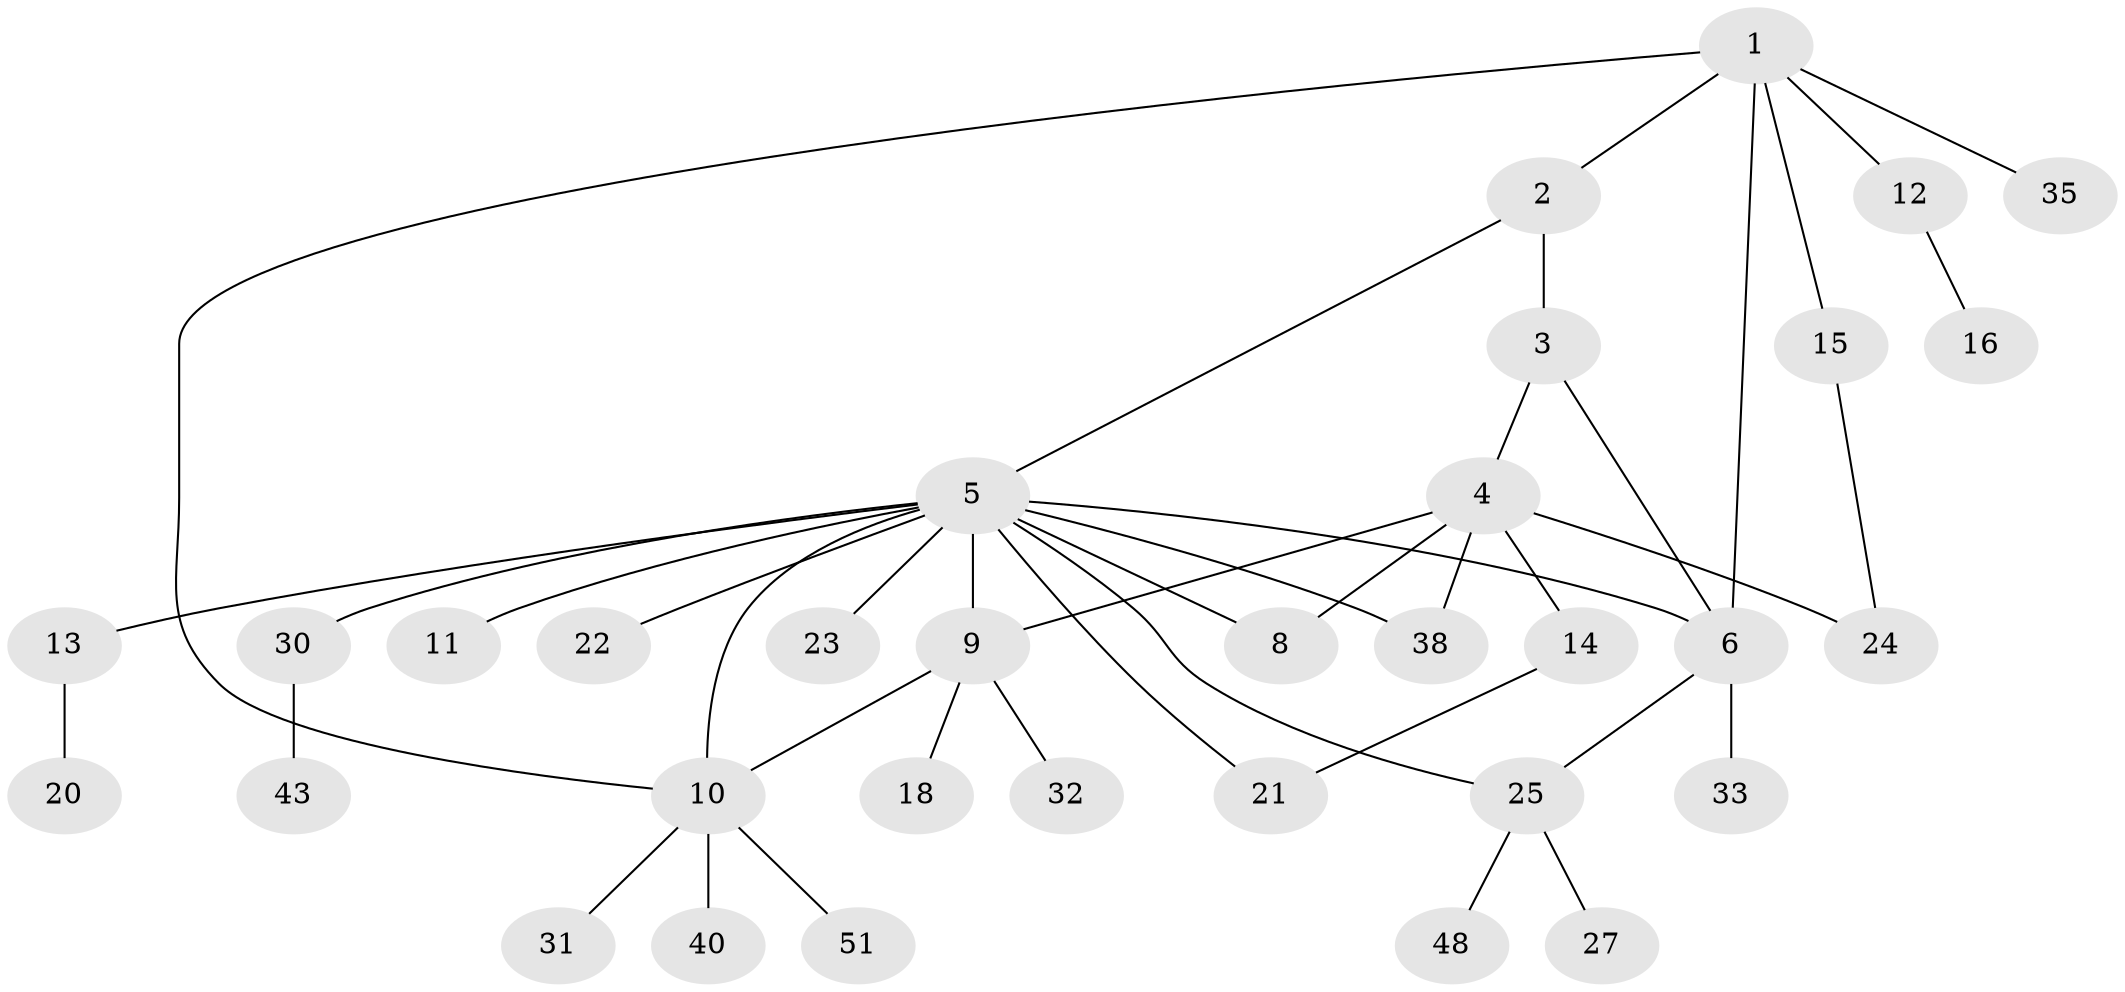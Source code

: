 // Generated by graph-tools (version 1.1) at 2025/52/02/27/25 19:52:19]
// undirected, 33 vertices, 42 edges
graph export_dot {
graph [start="1"]
  node [color=gray90,style=filled];
  1 [super="+17"];
  2;
  3 [super="+50"];
  4 [super="+26"];
  5 [super="+7"];
  6 [super="+34"];
  8;
  9 [super="+28"];
  10 [super="+29"];
  11;
  12 [super="+36"];
  13 [super="+49"];
  14 [super="+19"];
  15;
  16;
  18;
  20;
  21 [super="+42"];
  22;
  23 [super="+41"];
  24 [super="+47"];
  25 [super="+37"];
  27 [super="+45"];
  30 [super="+46"];
  31 [super="+39"];
  32;
  33 [super="+44"];
  35;
  38;
  40;
  43;
  48;
  51;
  1 -- 2;
  1 -- 6;
  1 -- 10;
  1 -- 12;
  1 -- 15;
  1 -- 35;
  2 -- 3;
  2 -- 5;
  3 -- 4;
  3 -- 6;
  4 -- 8;
  4 -- 9;
  4 -- 14;
  4 -- 24;
  4 -- 38;
  5 -- 6;
  5 -- 10;
  5 -- 11;
  5 -- 23;
  5 -- 30;
  5 -- 38;
  5 -- 8;
  5 -- 9;
  5 -- 13;
  5 -- 21;
  5 -- 22;
  5 -- 25;
  6 -- 33;
  6 -- 25;
  9 -- 10;
  9 -- 18;
  9 -- 32;
  10 -- 31;
  10 -- 40;
  10 -- 51;
  12 -- 16;
  13 -- 20;
  14 -- 21;
  15 -- 24;
  25 -- 27;
  25 -- 48;
  30 -- 43;
}
